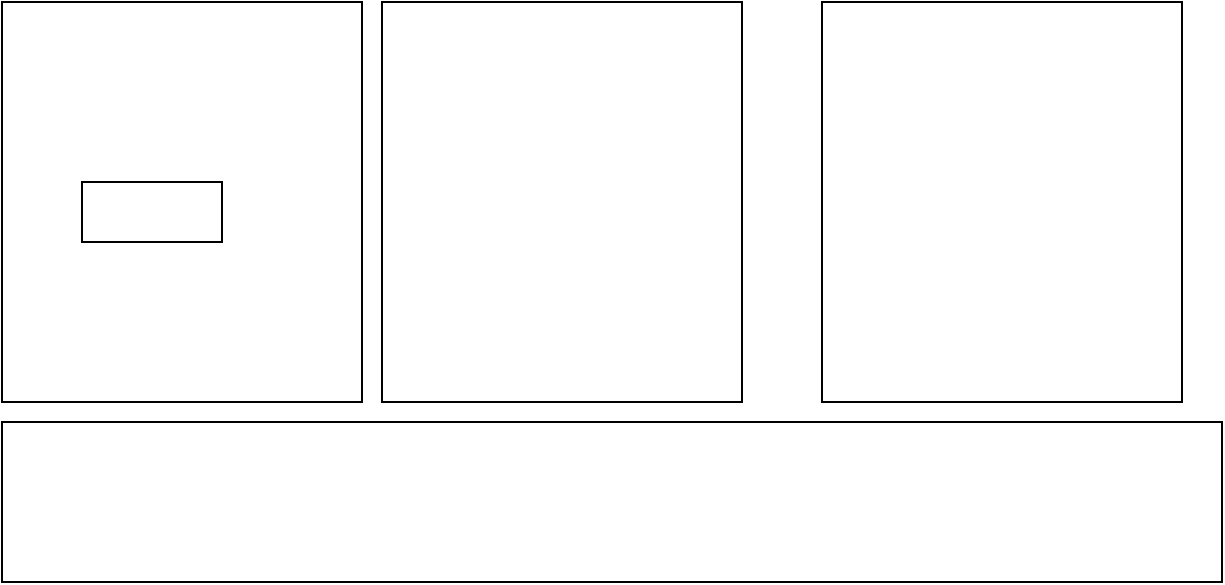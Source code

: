 <mxfile version="14.4.8" type="github">
  <diagram id="UKU3DFRLvGe0n27m7Lsg" name="第 1 页">
    <mxGraphModel dx="1002" dy="683" grid="1" gridSize="10" guides="1" tooltips="1" connect="1" arrows="1" fold="1" page="1" pageScale="1" pageWidth="827" pageHeight="1169" math="0" shadow="0">
      <root>
        <mxCell id="0" />
        <mxCell id="1" parent="0" />
        <mxCell id="bVLz3vXDeYdqv_zzXwx2-1" value="" style="rounded=0;whiteSpace=wrap;html=1;" vertex="1" parent="1">
          <mxGeometry x="110" y="370" width="610" height="80" as="geometry" />
        </mxCell>
        <mxCell id="bVLz3vXDeYdqv_zzXwx2-2" value="" style="rounded=0;whiteSpace=wrap;html=1;" vertex="1" parent="1">
          <mxGeometry x="110" y="160" width="180" height="200" as="geometry" />
        </mxCell>
        <mxCell id="bVLz3vXDeYdqv_zzXwx2-3" value="" style="rounded=0;whiteSpace=wrap;html=1;" vertex="1" parent="1">
          <mxGeometry x="150" y="250" width="70" height="30" as="geometry" />
        </mxCell>
        <mxCell id="bVLz3vXDeYdqv_zzXwx2-4" value="" style="rounded=0;whiteSpace=wrap;html=1;" vertex="1" parent="1">
          <mxGeometry x="300" y="160" width="180" height="200" as="geometry" />
        </mxCell>
        <mxCell id="bVLz3vXDeYdqv_zzXwx2-5" value="" style="rounded=0;whiteSpace=wrap;html=1;" vertex="1" parent="1">
          <mxGeometry x="520" y="160" width="180" height="200" as="geometry" />
        </mxCell>
      </root>
    </mxGraphModel>
  </diagram>
</mxfile>
